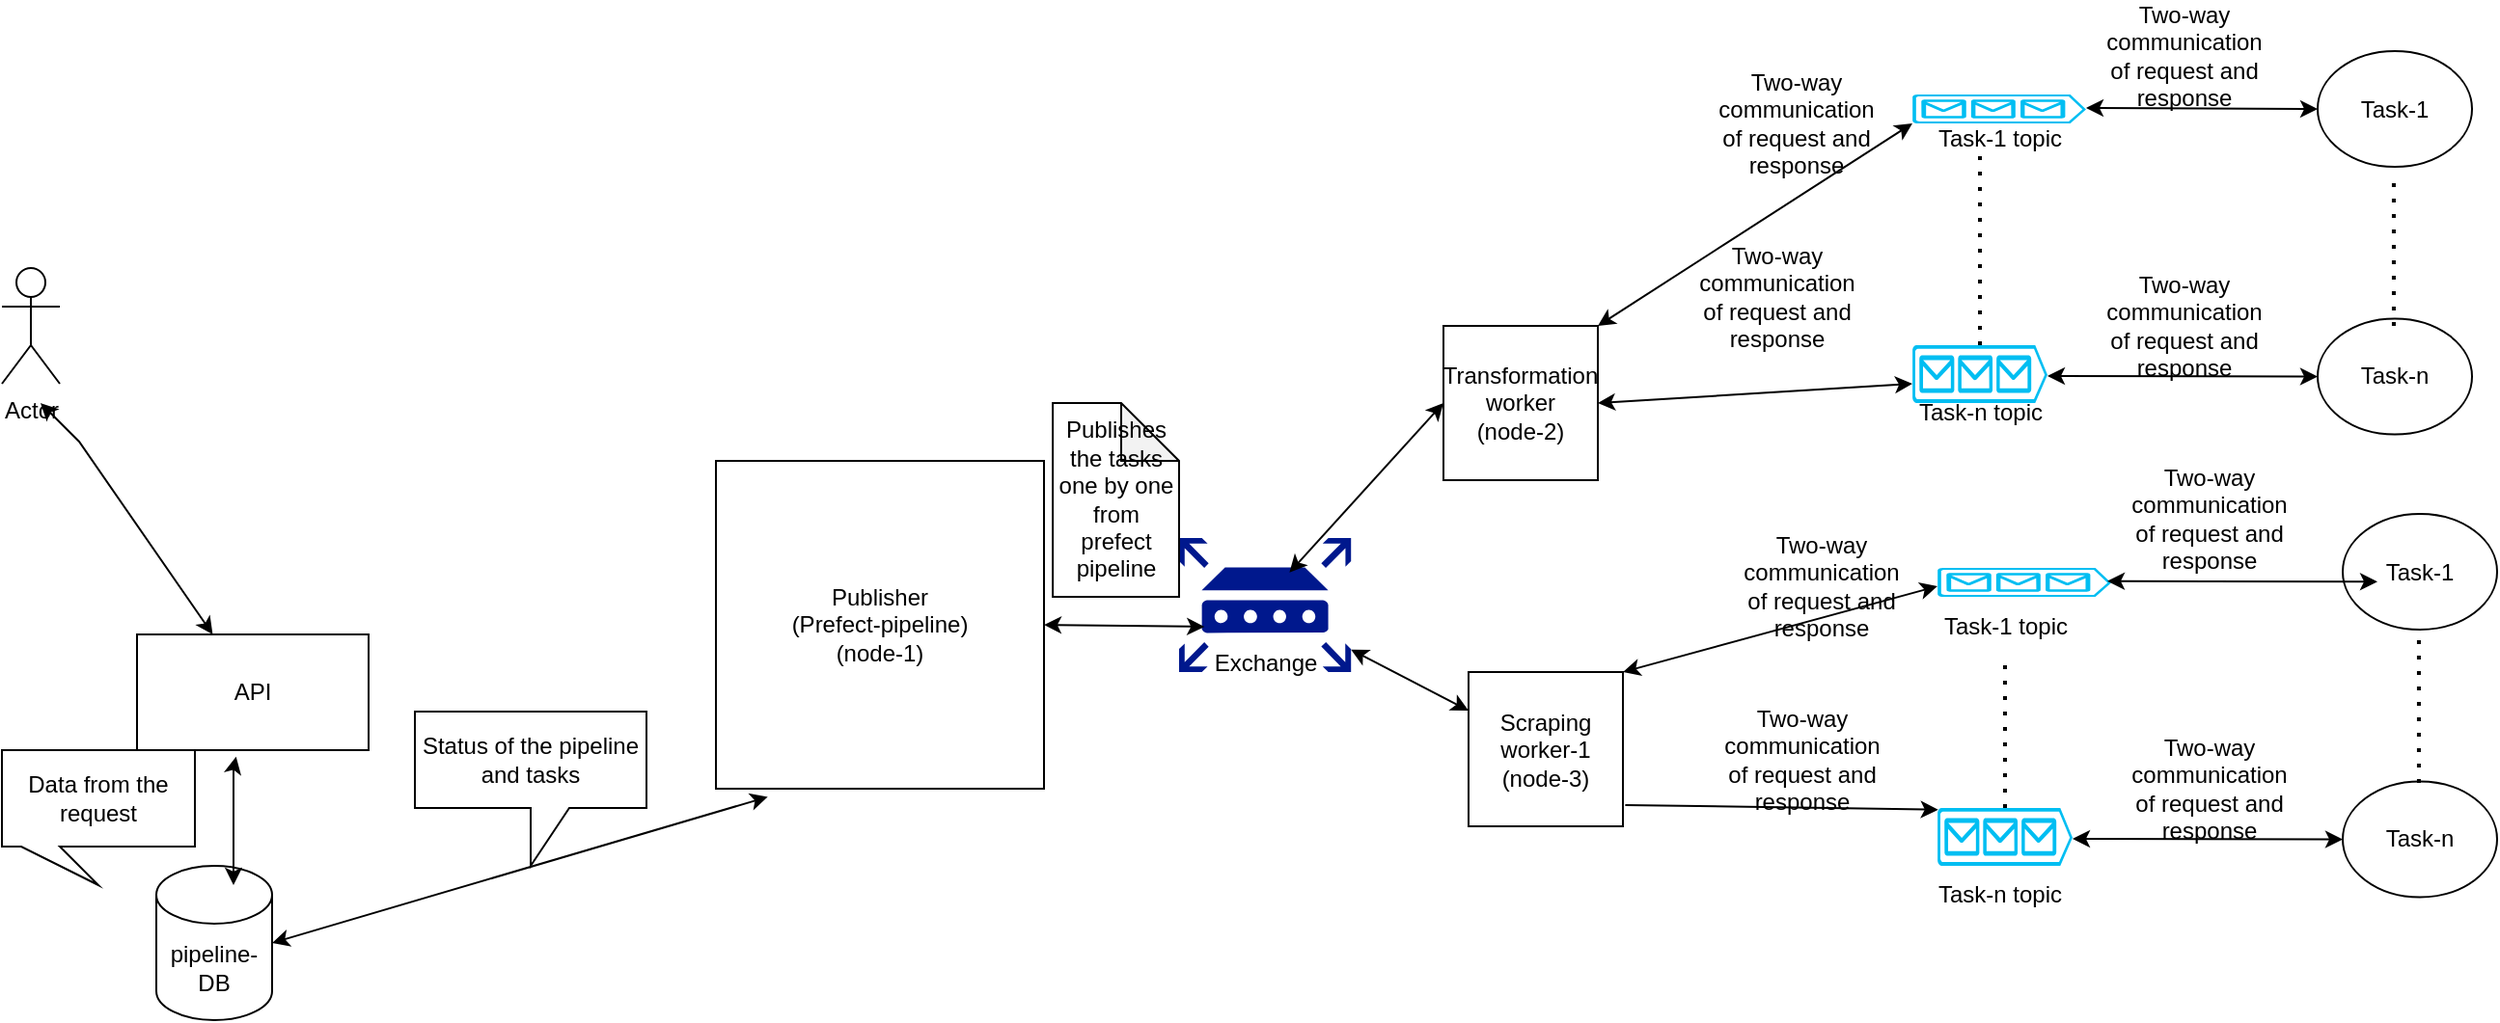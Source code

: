 <mxfile version="20.7.4" type="device"><diagram id="C5RBs43oDa-KdzZeNtuy" name="Page-1"><mxGraphModel dx="1222" dy="723" grid="1" gridSize="10" guides="1" tooltips="1" connect="1" arrows="1" fold="1" page="1" pageScale="1" pageWidth="827" pageHeight="1169" math="0" shadow="0"><root><mxCell id="WIyWlLk6GJQsqaUBKTNV-0"/><mxCell id="WIyWlLk6GJQsqaUBKTNV-1" parent="WIyWlLk6GJQsqaUBKTNV-0"/><mxCell id="k-YtalJe6hSalK_6qsr5-0" value="Publisher&lt;br&gt;(Prefect-pipeline)&lt;br&gt;(node-1)" style="whiteSpace=wrap;html=1;aspect=fixed;" vertex="1" parent="WIyWlLk6GJQsqaUBKTNV-1"><mxGeometry x="450" y="270" width="170" height="170" as="geometry"/></mxCell><mxCell id="k-YtalJe6hSalK_6qsr5-1" value="Transformation worker&lt;br&gt;(node-2)" style="whiteSpace=wrap;html=1;aspect=fixed;" vertex="1" parent="WIyWlLk6GJQsqaUBKTNV-1"><mxGeometry x="827" y="200" width="80" height="80" as="geometry"/></mxCell><mxCell id="k-YtalJe6hSalK_6qsr5-2" value="Scraping worker-1&lt;br&gt;(node-3)" style="whiteSpace=wrap;html=1;aspect=fixed;" vertex="1" parent="WIyWlLk6GJQsqaUBKTNV-1"><mxGeometry x="840" y="379.5" width="80" height="80" as="geometry"/></mxCell><mxCell id="k-YtalJe6hSalK_6qsr5-4" value="API" style="rounded=0;whiteSpace=wrap;html=1;" vertex="1" parent="WIyWlLk6GJQsqaUBKTNV-1"><mxGeometry x="150" y="360" width="120" height="60" as="geometry"/></mxCell><mxCell id="k-YtalJe6hSalK_6qsr5-5" value="Actor" style="shape=umlActor;verticalLabelPosition=bottom;verticalAlign=top;html=1;outlineConnect=0;" vertex="1" parent="WIyWlLk6GJQsqaUBKTNV-1"><mxGeometry x="80" y="170" width="30" height="60" as="geometry"/></mxCell><mxCell id="k-YtalJe6hSalK_6qsr5-7" value="" style="endArrow=classic;startArrow=classic;html=1;rounded=0;" edge="1" parent="WIyWlLk6GJQsqaUBKTNV-1" source="k-YtalJe6hSalK_6qsr5-4"><mxGeometry width="50" height="50" relative="1" as="geometry"><mxPoint x="50" y="290" as="sourcePoint"/><mxPoint x="100" y="240" as="targetPoint"/><Array as="points"><mxPoint x="120" y="260"/></Array></mxGeometry></mxCell><mxCell id="k-YtalJe6hSalK_6qsr5-11" value="pipeline-DB" style="shape=cylinder3;whiteSpace=wrap;html=1;boundedLbl=1;backgroundOutline=1;size=15;" vertex="1" parent="WIyWlLk6GJQsqaUBKTNV-1"><mxGeometry x="160" y="480" width="60" height="80" as="geometry"/></mxCell><mxCell id="k-YtalJe6hSalK_6qsr5-15" value="" style="endArrow=classic;startArrow=classic;html=1;rounded=0;entryX=0.158;entryY=1.025;entryDx=0;entryDy=0;entryPerimeter=0;" edge="1" parent="WIyWlLk6GJQsqaUBKTNV-1" target="k-YtalJe6hSalK_6qsr5-0"><mxGeometry width="50" height="50" relative="1" as="geometry"><mxPoint x="220" y="520" as="sourcePoint"/><mxPoint x="270" y="470" as="targetPoint"/></mxGeometry></mxCell><mxCell id="k-YtalJe6hSalK_6qsr5-16" value="Data from the request" style="shape=callout;whiteSpace=wrap;html=1;perimeter=calloutPerimeter;size=20;position=0.1;base=20;" vertex="1" parent="WIyWlLk6GJQsqaUBKTNV-1"><mxGeometry x="80" y="420" width="100" height="70" as="geometry"/></mxCell><mxCell id="k-YtalJe6hSalK_6qsr5-18" value="Status of the pipeline and tasks" style="shape=callout;whiteSpace=wrap;html=1;perimeter=calloutPerimeter;" vertex="1" parent="WIyWlLk6GJQsqaUBKTNV-1"><mxGeometry x="294" y="400" width="120" height="80" as="geometry"/></mxCell><mxCell id="k-YtalJe6hSalK_6qsr5-22" value="" style="endArrow=classic;startArrow=classic;html=1;rounded=0;entryX=0.428;entryY=1.056;entryDx=0;entryDy=0;entryPerimeter=0;" edge="1" parent="WIyWlLk6GJQsqaUBKTNV-1" target="k-YtalJe6hSalK_6qsr5-4"><mxGeometry x="0.497" y="-1" width="50" height="50" relative="1" as="geometry"><mxPoint x="200" y="490" as="sourcePoint"/><mxPoint x="250" y="440" as="targetPoint"/><Array as="points"><mxPoint x="200" y="430"/></Array><mxPoint as="offset"/></mxGeometry></mxCell><mxCell id="k-YtalJe6hSalK_6qsr5-29" value="" style="endArrow=classic;startArrow=classic;html=1;rounded=0;entryX=0;entryY=0.25;entryDx=0;entryDy=0;" edge="1" parent="WIyWlLk6GJQsqaUBKTNV-1" source="k-YtalJe6hSalK_6qsr5-65" target="k-YtalJe6hSalK_6qsr5-2"><mxGeometry width="50" height="50" relative="1" as="geometry"><mxPoint x="890" y="352.448" as="sourcePoint"/><mxPoint x="830" y="370" as="targetPoint"/></mxGeometry></mxCell><mxCell id="k-YtalJe6hSalK_6qsr5-31" value="Task-1" style="ellipse;whiteSpace=wrap;html=1;" vertex="1" parent="WIyWlLk6GJQsqaUBKTNV-1"><mxGeometry x="1280" y="57.5" width="80" height="60" as="geometry"/></mxCell><mxCell id="k-YtalJe6hSalK_6qsr5-39" value="" style="verticalLabelPosition=bottom;html=1;verticalAlign=top;align=center;strokeColor=none;fillColor=#00BEF2;shape=mxgraph.azure.queue_generic;pointerEvents=1;" vertex="1" parent="WIyWlLk6GJQsqaUBKTNV-1"><mxGeometry x="1070" y="80" width="90" height="15" as="geometry"/></mxCell><mxCell id="k-YtalJe6hSalK_6qsr5-40" value="Task-1 topic" style="text;html=1;align=center;verticalAlign=middle;resizable=0;points=[];autosize=1;strokeColor=none;fillColor=none;" vertex="1" parent="WIyWlLk6GJQsqaUBKTNV-1"><mxGeometry x="1070" y="87.5" width="90" height="30" as="geometry"/></mxCell><mxCell id="k-YtalJe6hSalK_6qsr5-41" value="Task-n topic" style="text;html=1;align=center;verticalAlign=middle;resizable=0;points=[];autosize=1;strokeColor=none;fillColor=none;" vertex="1" parent="WIyWlLk6GJQsqaUBKTNV-1"><mxGeometry x="1060" y="230" width="90" height="30" as="geometry"/></mxCell><mxCell id="k-YtalJe6hSalK_6qsr5-46" value="" style="verticalLabelPosition=bottom;html=1;verticalAlign=top;align=center;strokeColor=none;fillColor=#00BEF2;shape=mxgraph.azure.queue_generic;pointerEvents=1;" vertex="1" parent="WIyWlLk6GJQsqaUBKTNV-1"><mxGeometry x="1070" y="210" width="70" height="30" as="geometry"/></mxCell><mxCell id="k-YtalJe6hSalK_6qsr5-50" value="" style="endArrow=classic;startArrow=classic;html=1;rounded=0;entryX=0;entryY=0.5;entryDx=0;entryDy=0;" edge="1" parent="WIyWlLk6GJQsqaUBKTNV-1" target="k-YtalJe6hSalK_6qsr5-31"><mxGeometry width="50" height="50" relative="1" as="geometry"><mxPoint x="1160" y="87" as="sourcePoint"/><mxPoint x="1210" y="87.5" as="targetPoint"/></mxGeometry></mxCell><mxCell id="k-YtalJe6hSalK_6qsr5-52" value="" style="endArrow=classic;startArrow=classic;html=1;rounded=0;exitX=1;exitY=0;exitDx=0;exitDy=0;" edge="1" parent="WIyWlLk6GJQsqaUBKTNV-1" source="k-YtalJe6hSalK_6qsr5-1"><mxGeometry width="50" height="50" relative="1" as="geometry"><mxPoint x="1008.611" y="160" as="sourcePoint"/><mxPoint x="1070" y="95" as="targetPoint"/></mxGeometry></mxCell><mxCell id="k-YtalJe6hSalK_6qsr5-55" value="Task-n" style="ellipse;whiteSpace=wrap;html=1;" vertex="1" parent="WIyWlLk6GJQsqaUBKTNV-1"><mxGeometry x="1280" y="196.25" width="80" height="60" as="geometry"/></mxCell><mxCell id="k-YtalJe6hSalK_6qsr5-56" value="" style="endArrow=classic;startArrow=classic;html=1;rounded=0;entryX=0;entryY=0.5;entryDx=0;entryDy=0;" edge="1" parent="WIyWlLk6GJQsqaUBKTNV-1" target="k-YtalJe6hSalK_6qsr5-55"><mxGeometry width="50" height="50" relative="1" as="geometry"><mxPoint x="1140" y="226" as="sourcePoint"/><mxPoint x="1210" y="267.5" as="targetPoint"/><Array as="points"/></mxGeometry></mxCell><mxCell id="k-YtalJe6hSalK_6qsr5-65" value="" style="sketch=0;aspect=fixed;pointerEvents=1;shadow=0;dashed=0;html=1;strokeColor=none;labelPosition=center;verticalLabelPosition=bottom;verticalAlign=top;align=center;fillColor=#00188D;shape=mxgraph.mscae.enterprise.router" vertex="1" parent="WIyWlLk6GJQsqaUBKTNV-1"><mxGeometry x="690" y="310" width="89.1" height="69.5" as="geometry"/></mxCell><mxCell id="k-YtalJe6hSalK_6qsr5-68" value="Exchange" style="text;html=1;strokeColor=none;fillColor=none;align=center;verticalAlign=middle;whiteSpace=wrap;rounded=0;" vertex="1" parent="WIyWlLk6GJQsqaUBKTNV-1"><mxGeometry x="704.55" y="360" width="60" height="30" as="geometry"/></mxCell><mxCell id="k-YtalJe6hSalK_6qsr5-71" value="" style="endArrow=classic;startArrow=classic;html=1;rounded=0;entryX=0.147;entryY=0.662;entryDx=0;entryDy=0;entryPerimeter=0;exitX=1;exitY=0.5;exitDx=0;exitDy=0;" edge="1" parent="WIyWlLk6GJQsqaUBKTNV-1" source="k-YtalJe6hSalK_6qsr5-0" target="k-YtalJe6hSalK_6qsr5-65"><mxGeometry width="50" height="50" relative="1" as="geometry"><mxPoint x="520" y="415" as="sourcePoint"/><mxPoint x="570" y="365" as="targetPoint"/><Array as="points"/></mxGeometry></mxCell><mxCell id="k-YtalJe6hSalK_6qsr5-72" value="" style="endArrow=classic;startArrow=classic;html=1;rounded=0;entryX=0;entryY=0.5;entryDx=0;entryDy=0;exitX=0.642;exitY=0.257;exitDx=0;exitDy=0;exitPerimeter=0;" edge="1" parent="WIyWlLk6GJQsqaUBKTNV-1" source="k-YtalJe6hSalK_6qsr5-65" target="k-YtalJe6hSalK_6qsr5-1"><mxGeometry width="50" height="50" relative="1" as="geometry"><mxPoint x="554.1" y="243.044" as="sourcePoint"/><mxPoint x="835" y="221.25" as="targetPoint"/><Array as="points"/></mxGeometry></mxCell><mxCell id="k-YtalJe6hSalK_6qsr5-74" value="Two-way communication of request and response" style="text;html=1;strokeColor=none;fillColor=none;align=center;verticalAlign=middle;whiteSpace=wrap;rounded=0;" vertex="1" parent="WIyWlLk6GJQsqaUBKTNV-1"><mxGeometry x="1181" y="50" width="60" height="20" as="geometry"/></mxCell><mxCell id="k-YtalJe6hSalK_6qsr5-76" value="Two-way communication of request and response" style="text;html=1;strokeColor=none;fillColor=none;align=center;verticalAlign=middle;whiteSpace=wrap;rounded=0;" vertex="1" parent="WIyWlLk6GJQsqaUBKTNV-1"><mxGeometry x="1181" y="185" width="60" height="30" as="geometry"/></mxCell><mxCell id="k-YtalJe6hSalK_6qsr5-77" value="Two-way communication of request and response" style="text;html=1;strokeColor=none;fillColor=none;align=center;verticalAlign=middle;whiteSpace=wrap;rounded=0;" vertex="1" parent="WIyWlLk6GJQsqaUBKTNV-1"><mxGeometry x="970" y="170" width="60" height="30" as="geometry"/></mxCell><mxCell id="k-YtalJe6hSalK_6qsr5-78" value="Two-way communication of request and response" style="text;html=1;strokeColor=none;fillColor=none;align=center;verticalAlign=middle;whiteSpace=wrap;rounded=0;" vertex="1" parent="WIyWlLk6GJQsqaUBKTNV-1"><mxGeometry x="980" y="80" width="60" height="30" as="geometry"/></mxCell><mxCell id="k-YtalJe6hSalK_6qsr5-91" value="Task-1" style="ellipse;whiteSpace=wrap;html=1;" vertex="1" parent="WIyWlLk6GJQsqaUBKTNV-1"><mxGeometry x="1293" y="297.5" width="80" height="60" as="geometry"/></mxCell><mxCell id="k-YtalJe6hSalK_6qsr5-93" value="" style="verticalLabelPosition=bottom;html=1;verticalAlign=top;align=center;strokeColor=none;fillColor=#00BEF2;shape=mxgraph.azure.queue_generic;pointerEvents=1;" vertex="1" parent="WIyWlLk6GJQsqaUBKTNV-1"><mxGeometry x="1083" y="450" width="70" height="30" as="geometry"/></mxCell><mxCell id="k-YtalJe6hSalK_6qsr5-94" value="" style="endArrow=classic;html=1;rounded=0;entryX=0.005;entryY=0.03;entryDx=0;entryDy=0;entryPerimeter=0;exitX=1.015;exitY=0.862;exitDx=0;exitDy=0;exitPerimeter=0;" edge="1" parent="WIyWlLk6GJQsqaUBKTNV-1" target="k-YtalJe6hSalK_6qsr5-93" source="k-YtalJe6hSalK_6qsr5-2"><mxGeometry width="50" height="50" relative="1" as="geometry"><mxPoint x="923" y="451" as="sourcePoint"/><mxPoint x="1073" y="380" as="targetPoint"/></mxGeometry></mxCell><mxCell id="k-YtalJe6hSalK_6qsr5-95" value="" style="endArrow=classic;startArrow=classic;html=1;rounded=0;exitX=1;exitY=0;exitDx=0;exitDy=0;" edge="1" parent="WIyWlLk6GJQsqaUBKTNV-1" source="k-YtalJe6hSalK_6qsr5-2"><mxGeometry width="50" height="50" relative="1" as="geometry"><mxPoint x="920" y="440.0" as="sourcePoint"/><mxPoint x="1083" y="335.0" as="targetPoint"/></mxGeometry></mxCell><mxCell id="k-YtalJe6hSalK_6qsr5-96" value="Task-n" style="ellipse;whiteSpace=wrap;html=1;" vertex="1" parent="WIyWlLk6GJQsqaUBKTNV-1"><mxGeometry x="1293" y="436.25" width="80" height="60" as="geometry"/></mxCell><mxCell id="k-YtalJe6hSalK_6qsr5-97" value="" style="endArrow=classic;startArrow=classic;html=1;rounded=0;entryX=0;entryY=0.5;entryDx=0;entryDy=0;" edge="1" parent="WIyWlLk6GJQsqaUBKTNV-1" target="k-YtalJe6hSalK_6qsr5-96"><mxGeometry width="50" height="50" relative="1" as="geometry"><mxPoint x="1153" y="466" as="sourcePoint"/><mxPoint x="1223" y="507.5" as="targetPoint"/><Array as="points"/></mxGeometry></mxCell><mxCell id="k-YtalJe6hSalK_6qsr5-98" value="Two-way communication of request and response" style="text;html=1;strokeColor=none;fillColor=none;align=center;verticalAlign=middle;whiteSpace=wrap;rounded=0;" vertex="1" parent="WIyWlLk6GJQsqaUBKTNV-1"><mxGeometry x="1194" y="290" width="60" height="20" as="geometry"/></mxCell><mxCell id="k-YtalJe6hSalK_6qsr5-99" value="Two-way communication of request and response" style="text;html=1;strokeColor=none;fillColor=none;align=center;verticalAlign=middle;whiteSpace=wrap;rounded=0;" vertex="1" parent="WIyWlLk6GJQsqaUBKTNV-1"><mxGeometry x="1194" y="425" width="60" height="30" as="geometry"/></mxCell><mxCell id="k-YtalJe6hSalK_6qsr5-100" value="Two-way communication of request and response" style="text;html=1;strokeColor=none;fillColor=none;align=center;verticalAlign=middle;whiteSpace=wrap;rounded=0;" vertex="1" parent="WIyWlLk6GJQsqaUBKTNV-1"><mxGeometry x="983" y="410" width="60" height="30" as="geometry"/></mxCell><mxCell id="k-YtalJe6hSalK_6qsr5-101" value="Two-way communication of request and response" style="text;html=1;strokeColor=none;fillColor=none;align=center;verticalAlign=middle;whiteSpace=wrap;rounded=0;" vertex="1" parent="WIyWlLk6GJQsqaUBKTNV-1"><mxGeometry x="993" y="320" width="60" height="30" as="geometry"/></mxCell><mxCell id="k-YtalJe6hSalK_6qsr5-102" value="" style="verticalLabelPosition=bottom;html=1;verticalAlign=top;align=center;strokeColor=none;fillColor=#00BEF2;shape=mxgraph.azure.queue_generic;pointerEvents=1;" vertex="1" parent="WIyWlLk6GJQsqaUBKTNV-1"><mxGeometry x="1083" y="325.5" width="90" height="15" as="geometry"/></mxCell><mxCell id="k-YtalJe6hSalK_6qsr5-103" value="Task-1 topic" style="text;html=1;align=center;verticalAlign=middle;resizable=0;points=[];autosize=1;strokeColor=none;fillColor=none;" vertex="1" parent="WIyWlLk6GJQsqaUBKTNV-1"><mxGeometry x="1073" y="340.5" width="90" height="30" as="geometry"/></mxCell><mxCell id="k-YtalJe6hSalK_6qsr5-104" value="Task-n topic" style="text;html=1;align=center;verticalAlign=middle;resizable=0;points=[];autosize=1;strokeColor=none;fillColor=none;" vertex="1" parent="WIyWlLk6GJQsqaUBKTNV-1"><mxGeometry x="1070" y="480" width="90" height="30" as="geometry"/></mxCell><mxCell id="k-YtalJe6hSalK_6qsr5-105" value="" style="endArrow=classic;startArrow=classic;html=1;rounded=0;entryX=0;entryY=0.5;entryDx=0;entryDy=0;" edge="1" parent="WIyWlLk6GJQsqaUBKTNV-1"><mxGeometry width="50" height="50" relative="1" as="geometry"><mxPoint x="1171" y="332.38" as="sourcePoint"/><mxPoint x="1311.0" y="332.63" as="targetPoint"/><Array as="points"/></mxGeometry></mxCell><mxCell id="k-YtalJe6hSalK_6qsr5-106" value="" style="endArrow=none;dashed=1;html=1;dashPattern=1 3;strokeWidth=2;rounded=0;exitX=0.5;exitY=0;exitDx=0;exitDy=0;exitPerimeter=0;" edge="1" parent="WIyWlLk6GJQsqaUBKTNV-1" source="k-YtalJe6hSalK_6qsr5-93" target="k-YtalJe6hSalK_6qsr5-103"><mxGeometry width="50" height="50" relative="1" as="geometry"><mxPoint x="1103" y="420" as="sourcePoint"/><mxPoint x="1153" y="370" as="targetPoint"/></mxGeometry></mxCell><mxCell id="k-YtalJe6hSalK_6qsr5-107" value="" style="endArrow=none;dashed=1;html=1;dashPattern=1 3;strokeWidth=2;rounded=0;exitX=0.5;exitY=0;exitDx=0;exitDy=0;exitPerimeter=0;" edge="1" parent="WIyWlLk6GJQsqaUBKTNV-1" source="k-YtalJe6hSalK_6qsr5-46"><mxGeometry x="0.509" y="-32" width="50" height="50" relative="1" as="geometry"><mxPoint x="1104.47" y="189.5" as="sourcePoint"/><mxPoint x="1105" y="110" as="targetPoint"/><mxPoint as="offset"/></mxGeometry></mxCell><mxCell id="k-YtalJe6hSalK_6qsr5-108" value="" style="endArrow=none;dashed=1;html=1;dashPattern=1 3;strokeWidth=2;rounded=0;exitX=0.5;exitY=0;exitDx=0;exitDy=0;exitPerimeter=0;" edge="1" parent="WIyWlLk6GJQsqaUBKTNV-1"><mxGeometry x="0.509" y="-182" width="50" height="50" relative="1" as="geometry"><mxPoint x="1332.47" y="437" as="sourcePoint"/><mxPoint x="1332.47" y="357.5" as="targetPoint"/><mxPoint as="offset"/></mxGeometry></mxCell><mxCell id="k-YtalJe6hSalK_6qsr5-109" value="" style="endArrow=none;dashed=1;html=1;dashPattern=1 3;strokeWidth=2;rounded=0;exitX=0.5;exitY=0;exitDx=0;exitDy=0;exitPerimeter=0;" edge="1" parent="WIyWlLk6GJQsqaUBKTNV-1"><mxGeometry x="0.509" y="-182" width="50" height="50" relative="1" as="geometry"><mxPoint x="1319.47" y="200" as="sourcePoint"/><mxPoint x="1319.47" y="120.5" as="targetPoint"/><mxPoint as="offset"/></mxGeometry></mxCell><mxCell id="k-YtalJe6hSalK_6qsr5-111" value="Publishes the tasks one by one from prefect pipeline" style="shape=note;whiteSpace=wrap;html=1;backgroundOutline=1;darkOpacity=0.05;" vertex="1" parent="WIyWlLk6GJQsqaUBKTNV-1"><mxGeometry x="624.55" y="240" width="65.45" height="100.5" as="geometry"/></mxCell><mxCell id="k-YtalJe6hSalK_6qsr5-112" value="" style="endArrow=classic;startArrow=classic;html=1;rounded=0;exitX=1;exitY=0.5;exitDx=0;exitDy=0;" edge="1" parent="WIyWlLk6GJQsqaUBKTNV-1" source="k-YtalJe6hSalK_6qsr5-1"><mxGeometry width="50" height="50" relative="1" as="geometry"><mxPoint x="1020" y="280" as="sourcePoint"/><mxPoint x="1070" y="230" as="targetPoint"/></mxGeometry></mxCell></root></mxGraphModel></diagram></mxfile>